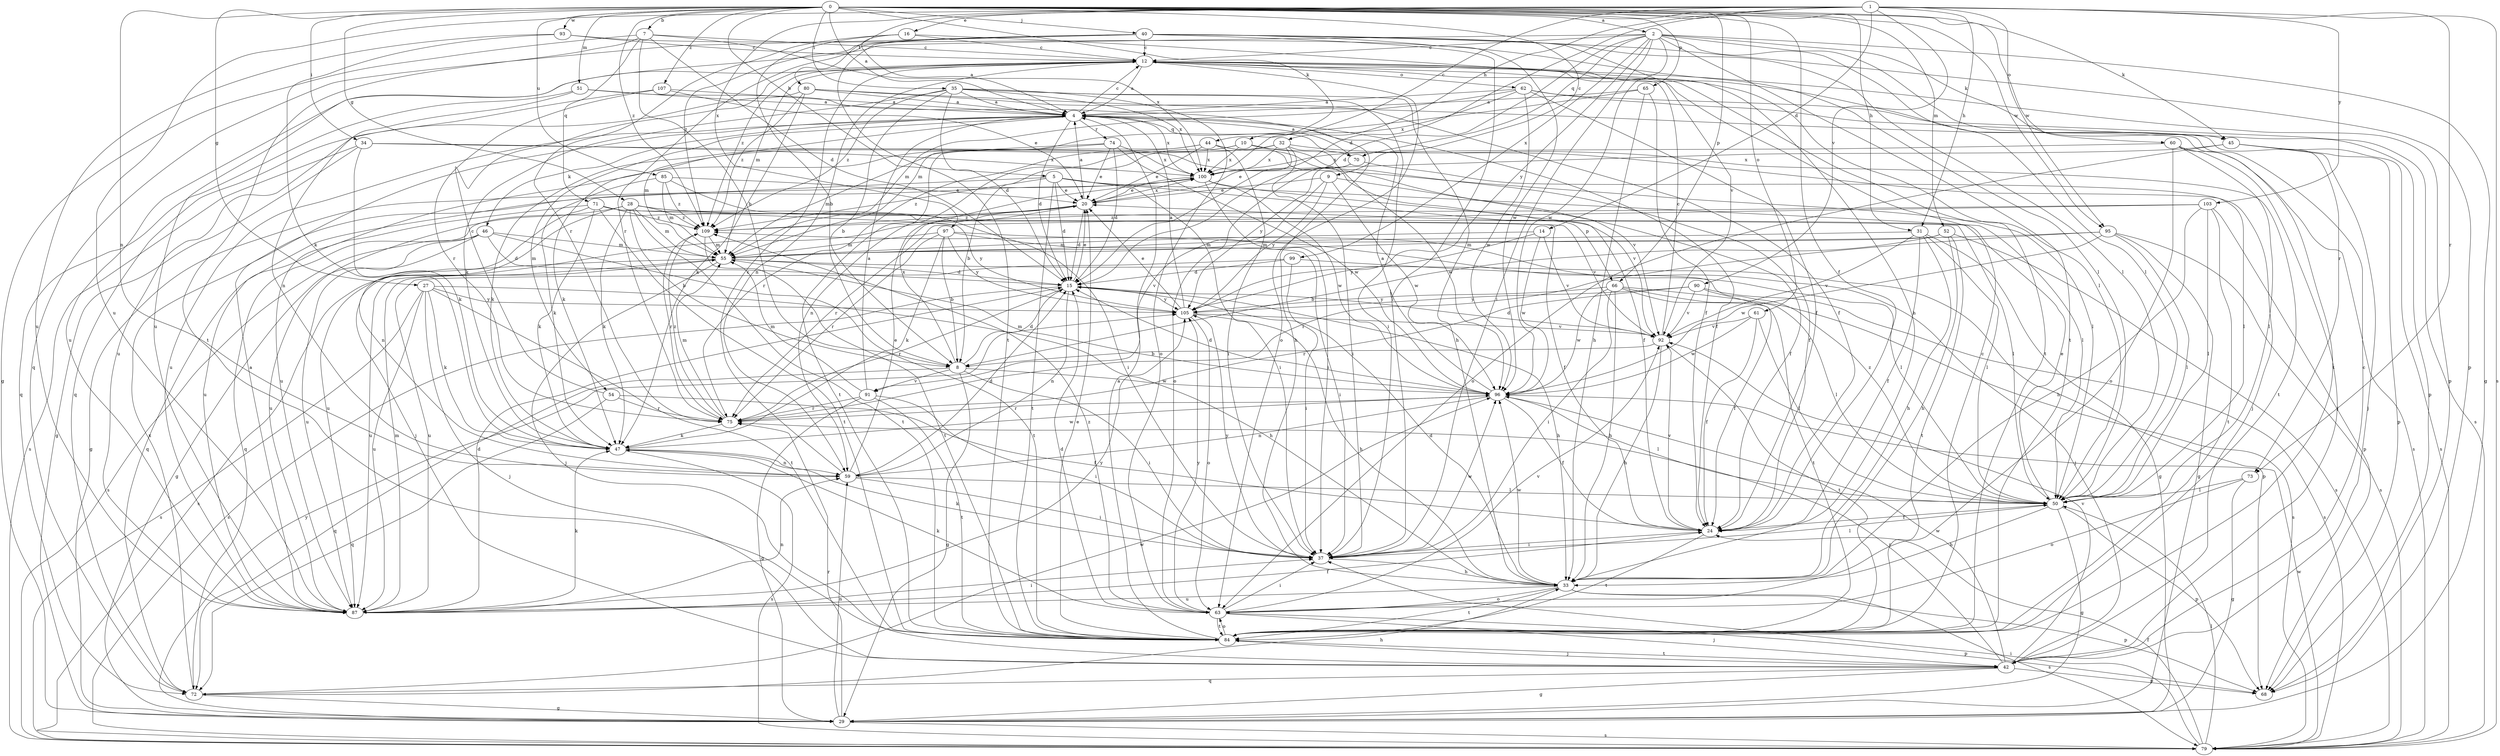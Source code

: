 strict digraph  {
0;
1;
2;
4;
5;
7;
8;
9;
10;
12;
14;
15;
16;
20;
24;
27;
28;
29;
31;
32;
33;
34;
35;
37;
40;
42;
44;
45;
46;
47;
50;
51;
52;
54;
55;
59;
60;
61;
62;
63;
65;
66;
68;
70;
71;
72;
73;
74;
75;
79;
80;
84;
85;
87;
90;
91;
92;
93;
95;
96;
97;
99;
100;
103;
105;
107;
109;
0 -> 2  [label=a];
0 -> 4  [label=a];
0 -> 5  [label=b];
0 -> 7  [label=b];
0 -> 9  [label=c];
0 -> 24  [label=f];
0 -> 27  [label=g];
0 -> 28  [label=g];
0 -> 31  [label=h];
0 -> 34  [label=i];
0 -> 35  [label=i];
0 -> 40  [label=j];
0 -> 44  [label=k];
0 -> 45  [label=k];
0 -> 51  [label=m];
0 -> 52  [label=m];
0 -> 59  [label=n];
0 -> 60  [label=o];
0 -> 61  [label=o];
0 -> 65  [label=p];
0 -> 66  [label=p];
0 -> 85  [label=u];
0 -> 93  [label=w];
0 -> 95  [label=w];
0 -> 107  [label=z];
0 -> 109  [label=z];
1 -> 10  [label=c];
1 -> 14  [label=d];
1 -> 15  [label=d];
1 -> 16  [label=e];
1 -> 31  [label=h];
1 -> 32  [label=h];
1 -> 73  [label=r];
1 -> 79  [label=s];
1 -> 80  [label=t];
1 -> 87  [label=u];
1 -> 90  [label=v];
1 -> 95  [label=w];
1 -> 97  [label=x];
1 -> 103  [label=y];
2 -> 12  [label=c];
2 -> 15  [label=d];
2 -> 29  [label=g];
2 -> 37  [label=i];
2 -> 45  [label=k];
2 -> 50  [label=l];
2 -> 70  [label=q];
2 -> 73  [label=r];
2 -> 84  [label=t];
2 -> 87  [label=u];
2 -> 96  [label=w];
2 -> 99  [label=x];
2 -> 105  [label=y];
4 -> 12  [label=c];
4 -> 15  [label=d];
4 -> 24  [label=f];
4 -> 46  [label=k];
4 -> 54  [label=m];
4 -> 55  [label=m];
4 -> 70  [label=q];
4 -> 74  [label=r];
4 -> 87  [label=u];
4 -> 100  [label=x];
5 -> 15  [label=d];
5 -> 20  [label=e];
5 -> 37  [label=i];
5 -> 50  [label=l];
5 -> 66  [label=p];
5 -> 84  [label=t];
5 -> 87  [label=u];
5 -> 109  [label=z];
7 -> 8  [label=b];
7 -> 12  [label=c];
7 -> 15  [label=d];
7 -> 29  [label=g];
7 -> 71  [label=q];
7 -> 84  [label=t];
7 -> 100  [label=x];
8 -> 15  [label=d];
8 -> 29  [label=g];
8 -> 37  [label=i];
8 -> 72  [label=q];
8 -> 91  [label=v];
8 -> 96  [label=w];
8 -> 100  [label=x];
9 -> 20  [label=e];
9 -> 24  [label=f];
9 -> 91  [label=v];
9 -> 96  [label=w];
9 -> 105  [label=y];
10 -> 24  [label=f];
10 -> 50  [label=l];
10 -> 59  [label=n];
10 -> 75  [label=r];
10 -> 100  [label=x];
12 -> 4  [label=a];
12 -> 50  [label=l];
12 -> 55  [label=m];
12 -> 59  [label=n];
12 -> 62  [label=o];
12 -> 63  [label=o];
12 -> 68  [label=p];
12 -> 84  [label=t];
12 -> 87  [label=u];
12 -> 109  [label=z];
14 -> 55  [label=m];
14 -> 92  [label=v];
14 -> 96  [label=w];
14 -> 105  [label=y];
15 -> 20  [label=e];
15 -> 33  [label=h];
15 -> 59  [label=n];
15 -> 75  [label=r];
15 -> 79  [label=s];
15 -> 105  [label=y];
16 -> 4  [label=a];
16 -> 8  [label=b];
16 -> 12  [label=c];
16 -> 33  [label=h];
16 -> 75  [label=r];
20 -> 4  [label=a];
20 -> 15  [label=d];
20 -> 72  [label=q];
20 -> 87  [label=u];
20 -> 100  [label=x];
20 -> 109  [label=z];
24 -> 37  [label=i];
24 -> 84  [label=t];
24 -> 92  [label=v];
27 -> 33  [label=h];
27 -> 42  [label=j];
27 -> 47  [label=k];
27 -> 79  [label=s];
27 -> 84  [label=t];
27 -> 87  [label=u];
27 -> 105  [label=y];
28 -> 8  [label=b];
28 -> 42  [label=j];
28 -> 47  [label=k];
28 -> 50  [label=l];
28 -> 55  [label=m];
28 -> 84  [label=t];
28 -> 87  [label=u];
28 -> 92  [label=v];
28 -> 109  [label=z];
29 -> 59  [label=n];
29 -> 75  [label=r];
29 -> 79  [label=s];
29 -> 105  [label=y];
31 -> 24  [label=f];
31 -> 29  [label=g];
31 -> 33  [label=h];
31 -> 50  [label=l];
31 -> 55  [label=m];
31 -> 92  [label=v];
32 -> 8  [label=b];
32 -> 20  [label=e];
32 -> 37  [label=i];
32 -> 84  [label=t];
32 -> 87  [label=u];
32 -> 96  [label=w];
32 -> 100  [label=x];
33 -> 15  [label=d];
33 -> 63  [label=o];
33 -> 68  [label=p];
33 -> 79  [label=s];
33 -> 84  [label=t];
33 -> 87  [label=u];
33 -> 96  [label=w];
34 -> 29  [label=g];
34 -> 47  [label=k];
34 -> 50  [label=l];
34 -> 79  [label=s];
34 -> 100  [label=x];
35 -> 4  [label=a];
35 -> 8  [label=b];
35 -> 15  [label=d];
35 -> 33  [label=h];
35 -> 37  [label=i];
35 -> 47  [label=k];
35 -> 63  [label=o];
35 -> 100  [label=x];
35 -> 109  [label=z];
37 -> 33  [label=h];
37 -> 47  [label=k];
37 -> 50  [label=l];
37 -> 96  [label=w];
37 -> 105  [label=y];
40 -> 12  [label=c];
40 -> 37  [label=i];
40 -> 50  [label=l];
40 -> 68  [label=p];
40 -> 72  [label=q];
40 -> 75  [label=r];
40 -> 84  [label=t];
40 -> 92  [label=v];
40 -> 96  [label=w];
40 -> 109  [label=z];
42 -> 12  [label=c];
42 -> 29  [label=g];
42 -> 68  [label=p];
42 -> 72  [label=q];
42 -> 75  [label=r];
42 -> 84  [label=t];
42 -> 92  [label=v];
42 -> 96  [label=w];
44 -> 20  [label=e];
44 -> 24  [label=f];
44 -> 37  [label=i];
44 -> 47  [label=k];
44 -> 84  [label=t];
44 -> 92  [label=v];
44 -> 100  [label=x];
45 -> 42  [label=j];
45 -> 63  [label=o];
45 -> 68  [label=p];
45 -> 79  [label=s];
45 -> 100  [label=x];
46 -> 15  [label=d];
46 -> 29  [label=g];
46 -> 55  [label=m];
46 -> 79  [label=s];
46 -> 84  [label=t];
46 -> 87  [label=u];
47 -> 59  [label=n];
47 -> 79  [label=s];
47 -> 96  [label=w];
50 -> 20  [label=e];
50 -> 24  [label=f];
50 -> 29  [label=g];
50 -> 33  [label=h];
50 -> 68  [label=p];
50 -> 109  [label=z];
51 -> 4  [label=a];
51 -> 33  [label=h];
51 -> 59  [label=n];
51 -> 72  [label=q];
52 -> 8  [label=b];
52 -> 33  [label=h];
52 -> 55  [label=m];
52 -> 79  [label=s];
52 -> 84  [label=t];
54 -> 12  [label=c];
54 -> 24  [label=f];
54 -> 72  [label=q];
54 -> 75  [label=r];
55 -> 15  [label=d];
55 -> 42  [label=j];
55 -> 68  [label=p];
55 -> 79  [label=s];
55 -> 87  [label=u];
59 -> 12  [label=c];
59 -> 15  [label=d];
59 -> 20  [label=e];
59 -> 37  [label=i];
59 -> 50  [label=l];
60 -> 42  [label=j];
60 -> 50  [label=l];
60 -> 63  [label=o];
60 -> 79  [label=s];
60 -> 100  [label=x];
61 -> 24  [label=f];
61 -> 50  [label=l];
61 -> 92  [label=v];
61 -> 96  [label=w];
62 -> 4  [label=a];
62 -> 24  [label=f];
62 -> 55  [label=m];
62 -> 68  [label=p];
62 -> 79  [label=s];
62 -> 96  [label=w];
62 -> 100  [label=x];
63 -> 15  [label=d];
63 -> 37  [label=i];
63 -> 42  [label=j];
63 -> 47  [label=k];
63 -> 68  [label=p];
63 -> 84  [label=t];
63 -> 92  [label=v];
63 -> 105  [label=y];
63 -> 109  [label=z];
65 -> 4  [label=a];
65 -> 24  [label=f];
65 -> 33  [label=h];
65 -> 55  [label=m];
66 -> 33  [label=h];
66 -> 37  [label=i];
66 -> 50  [label=l];
66 -> 79  [label=s];
66 -> 84  [label=t];
66 -> 96  [label=w];
66 -> 105  [label=y];
70 -> 4  [label=a];
70 -> 42  [label=j];
70 -> 63  [label=o];
70 -> 105  [label=y];
71 -> 24  [label=f];
71 -> 47  [label=k];
71 -> 59  [label=n];
71 -> 72  [label=q];
71 -> 84  [label=t];
71 -> 105  [label=y];
71 -> 109  [label=z];
72 -> 29  [label=g];
72 -> 33  [label=h];
72 -> 96  [label=w];
72 -> 100  [label=x];
73 -> 29  [label=g];
73 -> 50  [label=l];
73 -> 63  [label=o];
74 -> 15  [label=d];
74 -> 20  [label=e];
74 -> 47  [label=k];
74 -> 55  [label=m];
74 -> 96  [label=w];
74 -> 100  [label=x];
75 -> 47  [label=k];
75 -> 55  [label=m];
75 -> 109  [label=z];
79 -> 24  [label=f];
79 -> 37  [label=i];
79 -> 50  [label=l];
79 -> 96  [label=w];
80 -> 4  [label=a];
80 -> 24  [label=f];
80 -> 47  [label=k];
80 -> 72  [label=q];
80 -> 84  [label=t];
80 -> 109  [label=z];
84 -> 4  [label=a];
84 -> 12  [label=c];
84 -> 20  [label=e];
84 -> 42  [label=j];
84 -> 63  [label=o];
85 -> 20  [label=e];
85 -> 37  [label=i];
85 -> 47  [label=k];
85 -> 55  [label=m];
85 -> 109  [label=z];
87 -> 4  [label=a];
87 -> 15  [label=d];
87 -> 24  [label=f];
87 -> 37  [label=i];
87 -> 47  [label=k];
87 -> 55  [label=m];
87 -> 59  [label=n];
87 -> 105  [label=y];
90 -> 24  [label=f];
90 -> 75  [label=r];
90 -> 79  [label=s];
90 -> 92  [label=v];
90 -> 105  [label=y];
91 -> 4  [label=a];
91 -> 29  [label=g];
91 -> 37  [label=i];
91 -> 55  [label=m];
91 -> 75  [label=r];
91 -> 84  [label=t];
92 -> 8  [label=b];
92 -> 12  [label=c];
92 -> 15  [label=d];
92 -> 33  [label=h];
92 -> 84  [label=t];
93 -> 12  [label=c];
93 -> 47  [label=k];
93 -> 50  [label=l];
93 -> 87  [label=u];
95 -> 29  [label=g];
95 -> 50  [label=l];
95 -> 55  [label=m];
95 -> 75  [label=r];
95 -> 79  [label=s];
95 -> 96  [label=w];
96 -> 4  [label=a];
96 -> 15  [label=d];
96 -> 24  [label=f];
96 -> 50  [label=l];
96 -> 55  [label=m];
96 -> 59  [label=n];
96 -> 75  [label=r];
97 -> 8  [label=b];
97 -> 37  [label=i];
97 -> 47  [label=k];
97 -> 50  [label=l];
97 -> 55  [label=m];
97 -> 75  [label=r];
97 -> 105  [label=y];
99 -> 15  [label=d];
99 -> 37  [label=i];
99 -> 42  [label=j];
99 -> 87  [label=u];
100 -> 20  [label=e];
100 -> 29  [label=g];
100 -> 37  [label=i];
100 -> 92  [label=v];
100 -> 96  [label=w];
103 -> 33  [label=h];
103 -> 50  [label=l];
103 -> 68  [label=p];
103 -> 75  [label=r];
103 -> 84  [label=t];
103 -> 109  [label=z];
105 -> 4  [label=a];
105 -> 20  [label=e];
105 -> 33  [label=h];
105 -> 63  [label=o];
105 -> 92  [label=v];
107 -> 4  [label=a];
107 -> 20  [label=e];
107 -> 75  [label=r];
107 -> 87  [label=u];
109 -> 55  [label=m];
109 -> 75  [label=r];
109 -> 84  [label=t];
}
